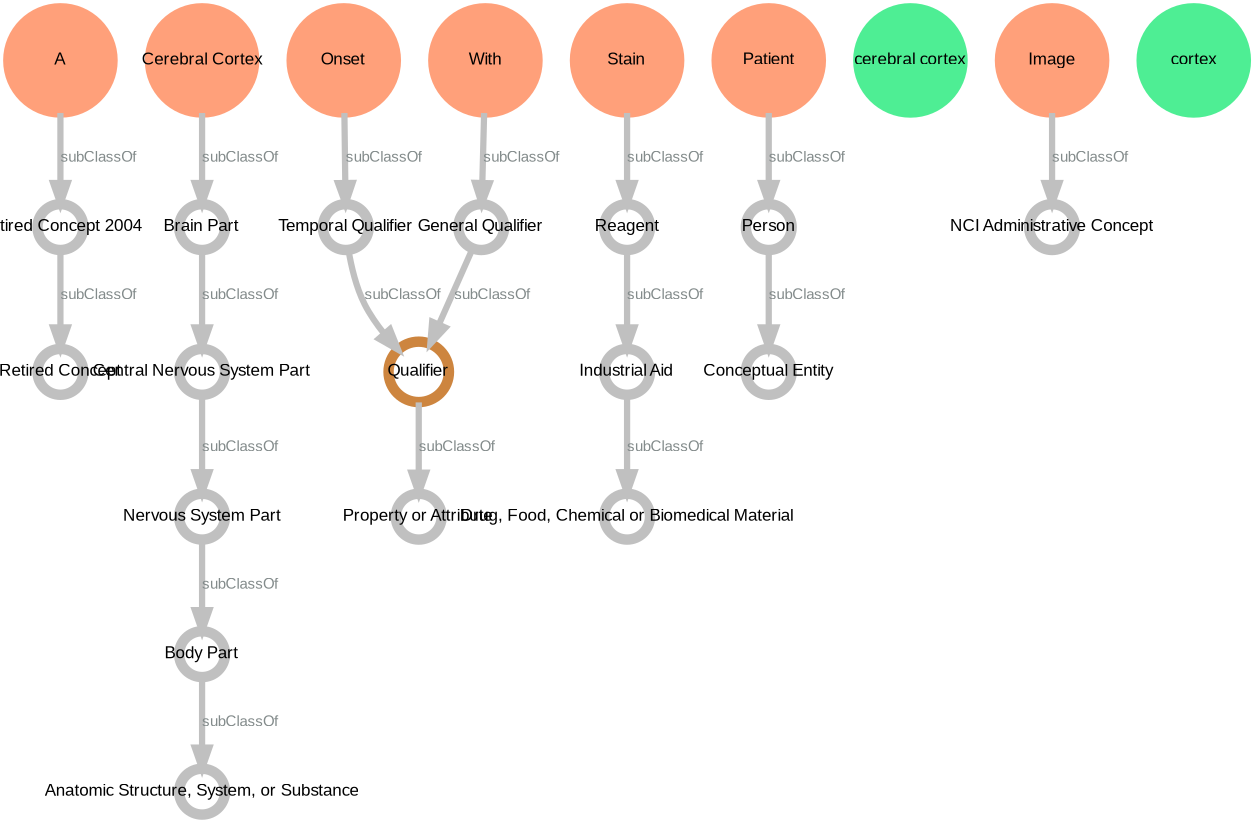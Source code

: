 digraph graphname {
node [fontname=Arial, fontsize=8, fixedsize=true, fontcolor=black, shape=circle, penwidth=5];
edge [color=grey, fontcolor=azure4, fontname=Arial, fontsize=7, penwidth=3];
A [color=lightsalmon, width="0.7", style=filled, height="0.7"];
"Brain Part" [color=grey, width="0.3", height="0.3"];
Onset [color=lightsalmon, width="0.7", style=filled, height="0.7"];
Stain [color=lightsalmon, width="0.7", style=filled, height="0.7"];
"Industrial Aid" [color=grey, width="0.3", height="0.3"];
Patient [color=lightsalmon, width="0.7", style=filled, height="0.7"];
Qualifier [color=peru, width="0.4", height="0.4"];
With [color=lightsalmon, width="0.7", style=filled, height="0.7"];
"Temporal Qualifier" [color=grey, width="0.3", height="0.3"];
Reagent [color=grey, width="0.3", height="0.3"];
"Anatomic Structure, System, or Substance" [color=grey, width="0.3", height="0.3"];
"Retired Concept" [color=grey, width="0.3", height="0.3"];
"General Qualifier" [color=grey, width="0.3", height="0.3"];
"cerebral cortex" [color=seagreen2, width="0.7", style=filled, height="0.7"];
"Property or Attribute" [color=grey, width="0.3", height="0.3"];
"Central Nervous System Part" [color=grey, width="0.3", height="0.3"];
Person [color=grey, width="0.3", height="0.3"];
"Nervous System Part" [color=grey, width="0.3", height="0.3"];
"Cerebral Cortex" [color=lightsalmon, width="0.7", style=filled, height="0.7"];
Image [color=lightsalmon, width="0.7", style=filled, height="0.7"];
"NCI Administrative Concept" [color=grey, width="0.3", height="0.3"];
"Body Part" [color=grey, width="0.3", height="0.3"];
cortex [color=seagreen2, width="0.7", style=filled, height="0.7"];
"Retired Concept 2004" [color=grey, width="0.3", height="0.3"];
"Drug, Food, Chemical or Biomedical Material" [color=grey, width="0.3", height="0.3"];
"Conceptual Entity" [color=grey, width="0.3", height="0.3"];
A -> "Retired Concept 2004"  [label=subClassOf];
"Brain Part" -> "Central Nervous System Part"  [label=subClassOf];
Onset -> "Temporal Qualifier"  [label=subClassOf];
Stain -> Reagent  [label=subClassOf];
"Industrial Aid" -> "Drug, Food, Chemical or Biomedical Material"  [label=subClassOf];
Patient -> Person  [label=subClassOf];
Qualifier -> "Property or Attribute"  [label=subClassOf];
With -> "General Qualifier"  [label=subClassOf];
"Temporal Qualifier" -> Qualifier  [label=subClassOf];
Reagent -> "Industrial Aid"  [label=subClassOf];
"General Qualifier" -> Qualifier  [label=subClassOf];
"Central Nervous System Part" -> "Nervous System Part"  [label=subClassOf];
Person -> "Conceptual Entity"  [label=subClassOf];
"Nervous System Part" -> "Body Part"  [label=subClassOf];
"Cerebral Cortex" -> "Brain Part"  [label=subClassOf];
Image -> "NCI Administrative Concept"  [label=subClassOf];
"Body Part" -> "Anatomic Structure, System, or Substance"  [label=subClassOf];
"Retired Concept 2004" -> "Retired Concept"  [label=subClassOf];
}
